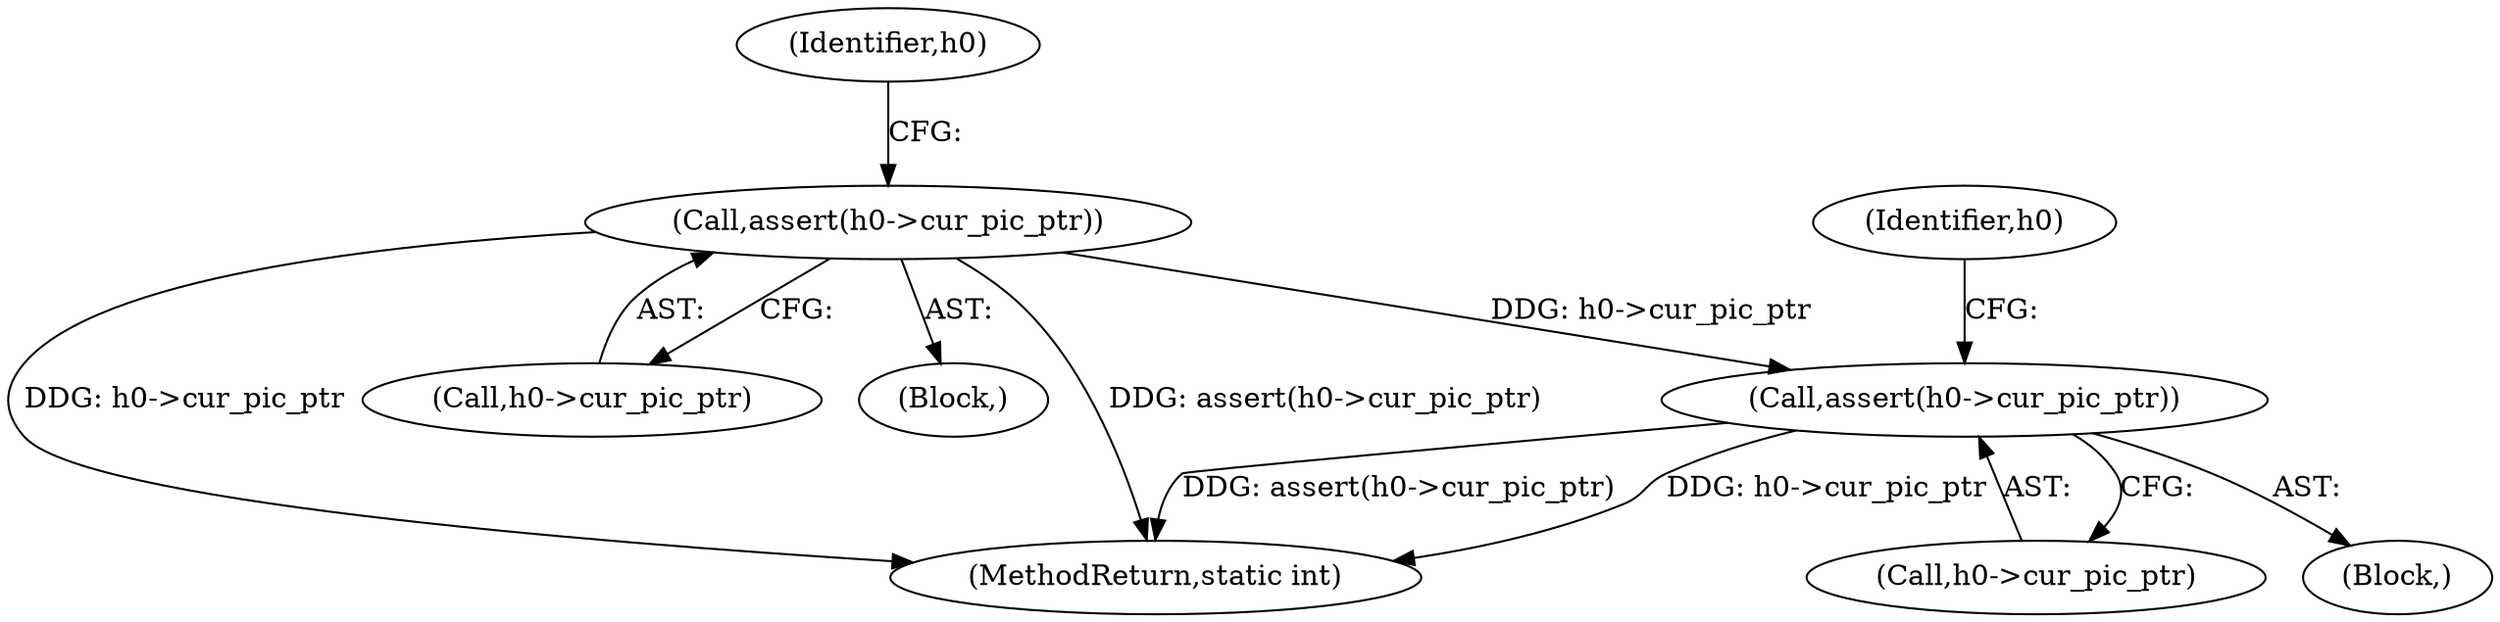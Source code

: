 digraph "0_FFmpeg_29ffeef5e73b8f41ff3a3f2242d356759c66f91f@API" {
"1001267" [label="(Call,assert(h0->cur_pic_ptr))"];
"1001707" [label="(Call,assert(h0->cur_pic_ptr))"];
"1001707" [label="(Call,assert(h0->cur_pic_ptr))"];
"1001708" [label="(Call,h0->cur_pic_ptr)"];
"1001268" [label="(Call,h0->cur_pic_ptr)"];
"1003426" [label="(MethodReturn,static int)"];
"1001267" [label="(Call,assert(h0->cur_pic_ptr))"];
"1001266" [label="(Block,)"];
"1001706" [label="(Block,)"];
"1001276" [label="(Identifier,h0)"];
"1001716" [label="(Identifier,h0)"];
"1001267" -> "1001266"  [label="AST: "];
"1001267" -> "1001268"  [label="CFG: "];
"1001268" -> "1001267"  [label="AST: "];
"1001276" -> "1001267"  [label="CFG: "];
"1001267" -> "1003426"  [label="DDG: assert(h0->cur_pic_ptr)"];
"1001267" -> "1003426"  [label="DDG: h0->cur_pic_ptr"];
"1001267" -> "1001707"  [label="DDG: h0->cur_pic_ptr"];
"1001707" -> "1001706"  [label="AST: "];
"1001707" -> "1001708"  [label="CFG: "];
"1001708" -> "1001707"  [label="AST: "];
"1001716" -> "1001707"  [label="CFG: "];
"1001707" -> "1003426"  [label="DDG: h0->cur_pic_ptr"];
"1001707" -> "1003426"  [label="DDG: assert(h0->cur_pic_ptr)"];
}

